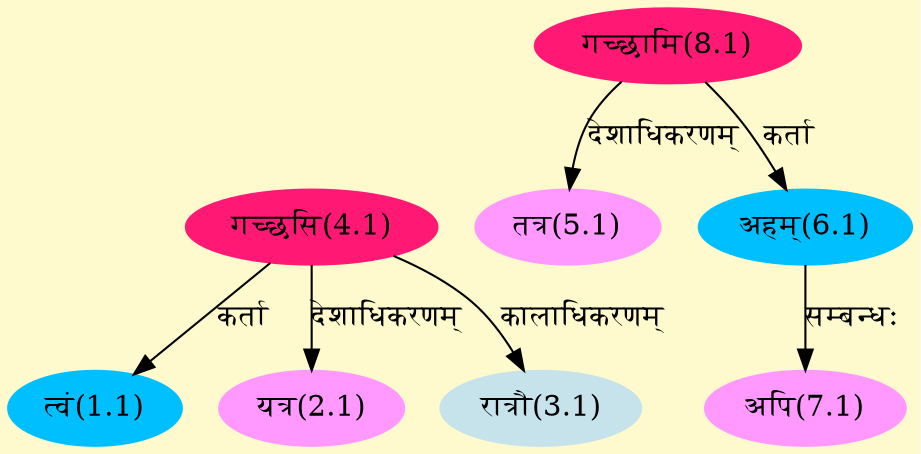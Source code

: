digraph G{
rankdir=BT;
 compound=true;
 bgcolor="lemonchiffon1";
Node1_1 [style=filled, color="#00BFFF" label = "त्वं(1.1)"]
Node4_1 [style=filled, color="#FF1975" label = "गच्छसि(4.1)"]
Node2_1 [style=filled, color="#FF99FF" label = "यत्र(2.1)"]
Node3_1 [style=filled, color="#C6E2EB" label = "रात्रौ(3.1)"]
Node5_1 [style=filled, color="#FF99FF" label = "तत्र(5.1)"]
Node8_1 [style=filled, color="#FF1975" label = "गच्छामि(8.1)"]
Node6_1 [style=filled, color="#00BFFF" label = "अहम्(6.1)"]
Node7_1 [style=filled, color="#FF99FF" label = "अपि(7.1)"]
/* Start of Relations section */

Node1_1 -> Node4_1 [  label="कर्ता"  dir="back" ]
Node2_1 -> Node4_1 [  label="देशाधिकरणम्"  dir="back" ]
Node3_1 -> Node4_1 [  label="कालाधिकरणम्"  dir="back" ]
Node5_1 -> Node8_1 [  label="देशाधिकरणम्"  dir="back" ]
Node6_1 -> Node8_1 [  label="कर्ता"  dir="back" ]
Node7_1 -> Node6_1 [  label="सम्बन्धः"  dir="back" ]
}
